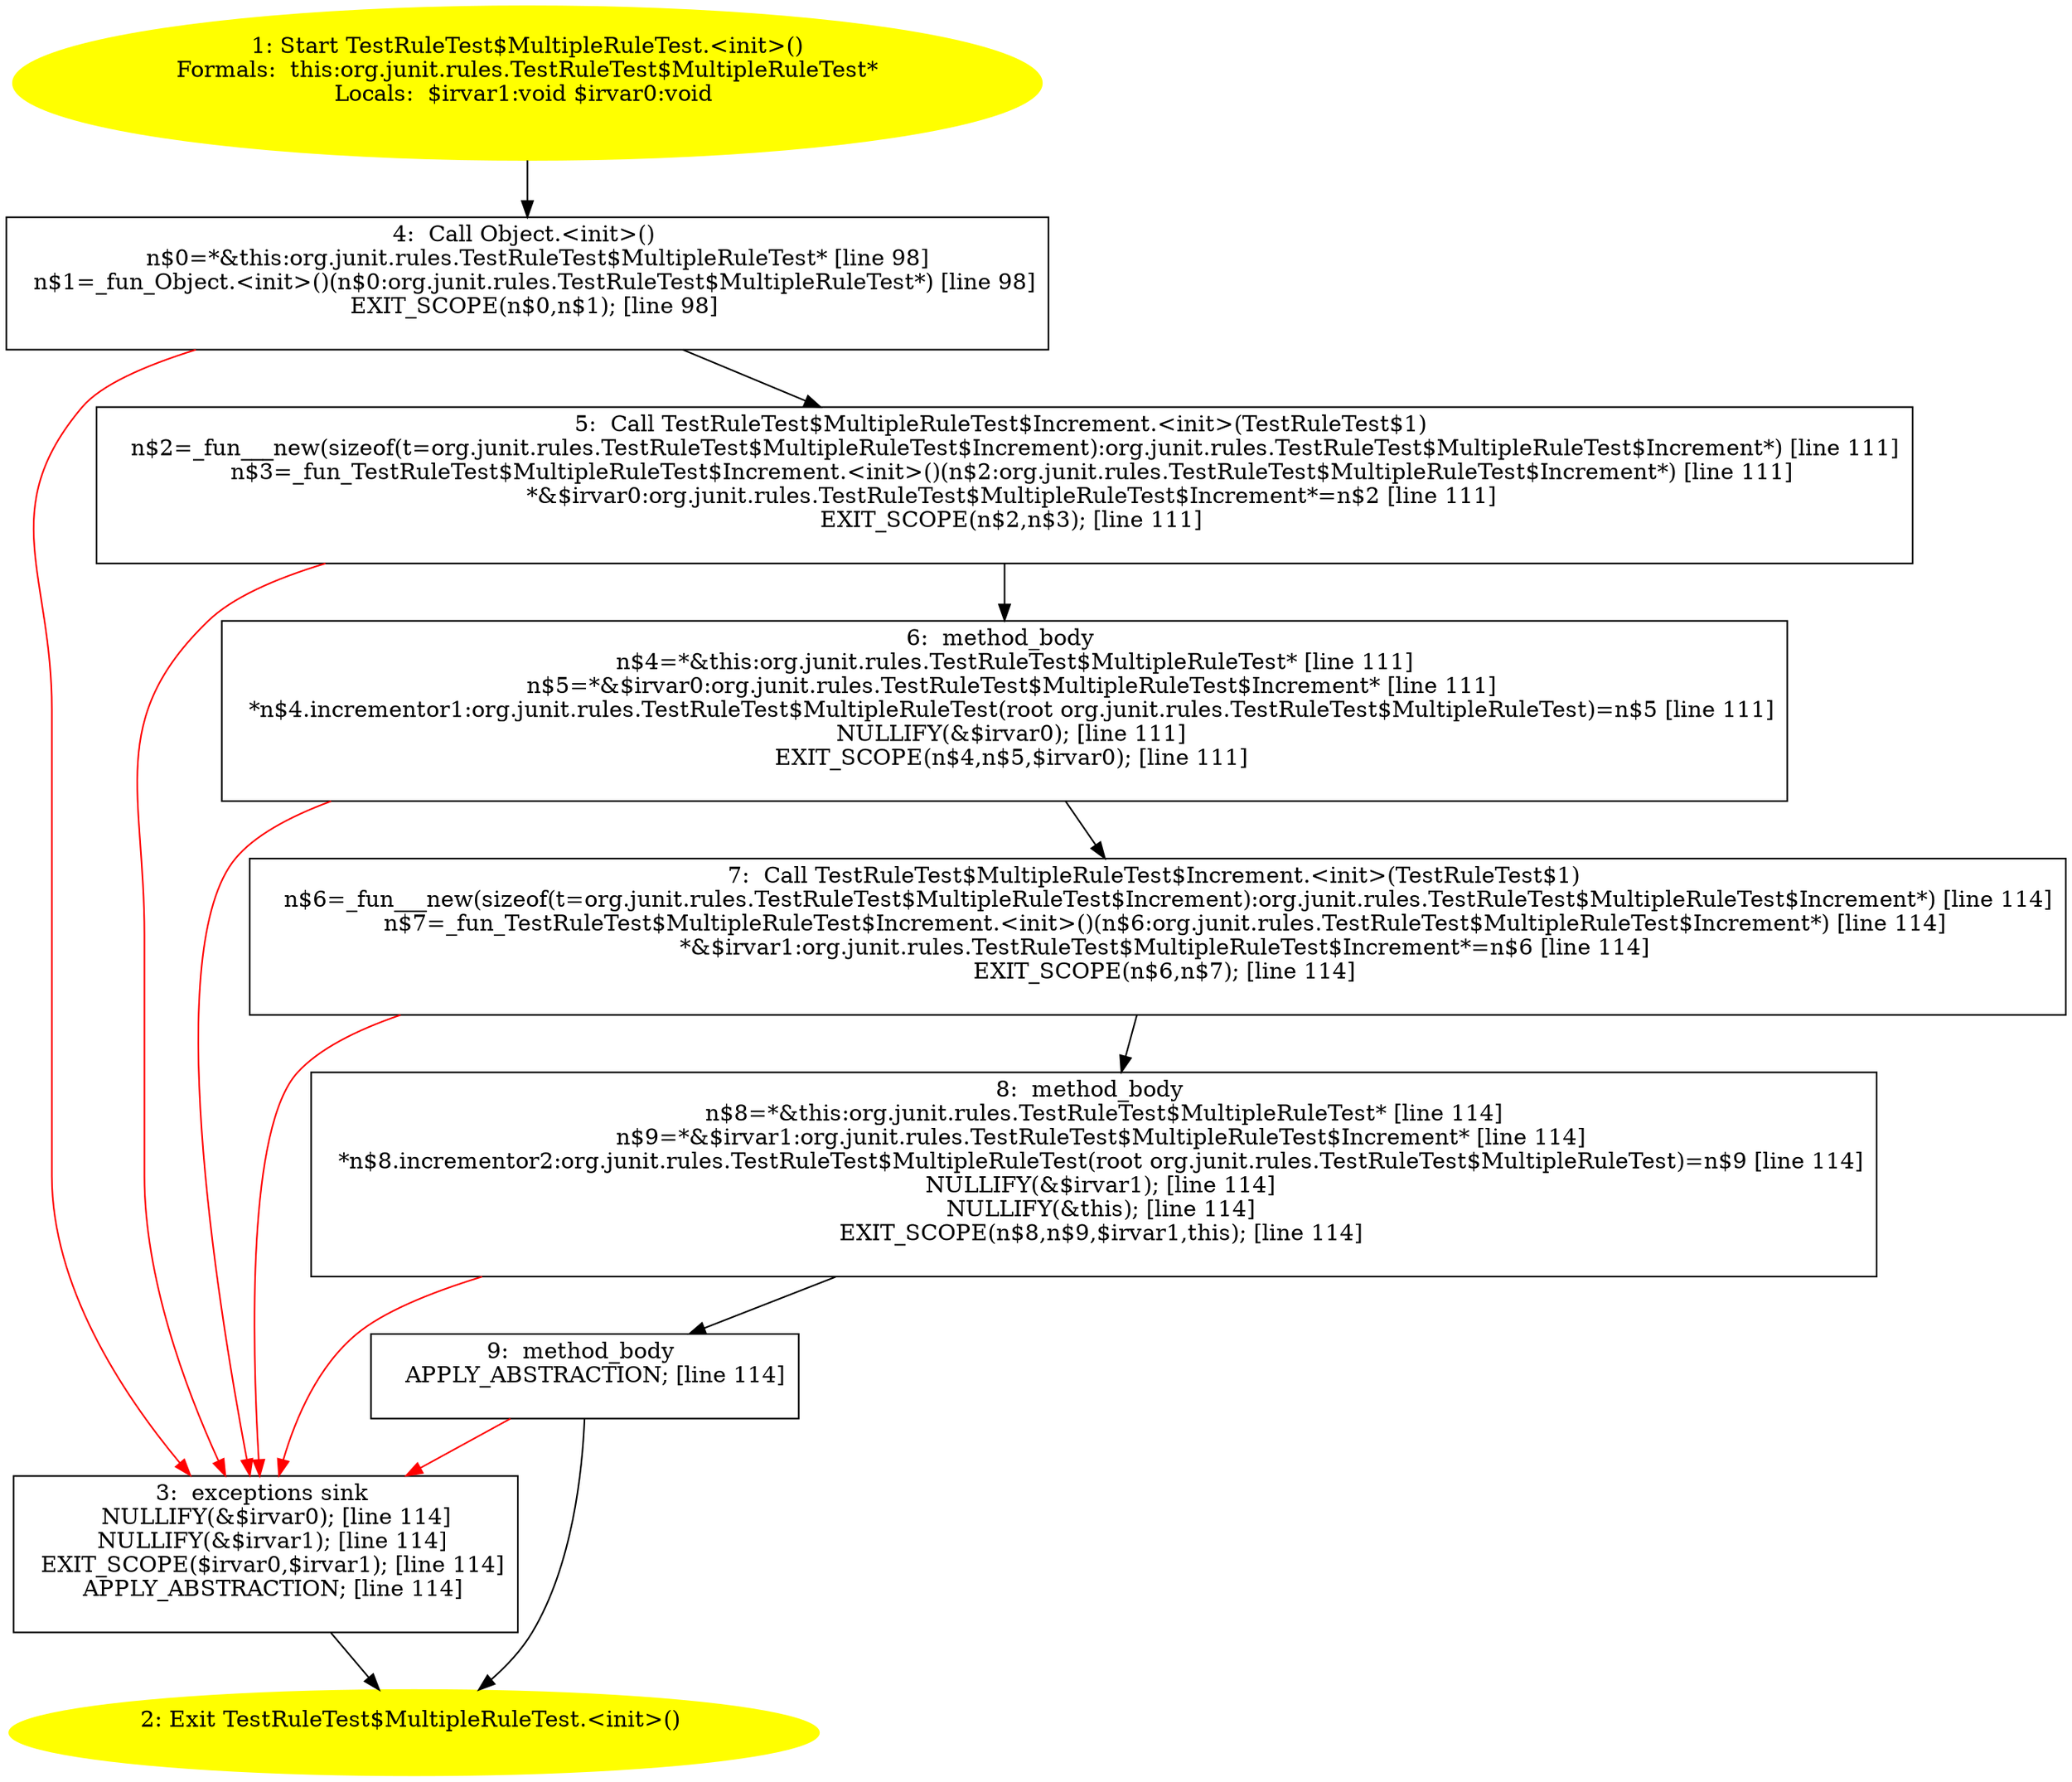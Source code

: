 /* @generated */
digraph cfg {
"org.junit.rules.TestRuleTest$MultipleRuleTest.<init>().b2c5fca3f9e0a7e7bf9f9c83584965b5_1" [label="1: Start TestRuleTest$MultipleRuleTest.<init>()\nFormals:  this:org.junit.rules.TestRuleTest$MultipleRuleTest*\nLocals:  $irvar1:void $irvar0:void \n  " color=yellow style=filled]
	

	 "org.junit.rules.TestRuleTest$MultipleRuleTest.<init>().b2c5fca3f9e0a7e7bf9f9c83584965b5_1" -> "org.junit.rules.TestRuleTest$MultipleRuleTest.<init>().b2c5fca3f9e0a7e7bf9f9c83584965b5_4" ;
"org.junit.rules.TestRuleTest$MultipleRuleTest.<init>().b2c5fca3f9e0a7e7bf9f9c83584965b5_2" [label="2: Exit TestRuleTest$MultipleRuleTest.<init>() \n  " color=yellow style=filled]
	

"org.junit.rules.TestRuleTest$MultipleRuleTest.<init>().b2c5fca3f9e0a7e7bf9f9c83584965b5_3" [label="3:  exceptions sink \n   NULLIFY(&$irvar0); [line 114]\n  NULLIFY(&$irvar1); [line 114]\n  EXIT_SCOPE($irvar0,$irvar1); [line 114]\n  APPLY_ABSTRACTION; [line 114]\n " shape="box"]
	

	 "org.junit.rules.TestRuleTest$MultipleRuleTest.<init>().b2c5fca3f9e0a7e7bf9f9c83584965b5_3" -> "org.junit.rules.TestRuleTest$MultipleRuleTest.<init>().b2c5fca3f9e0a7e7bf9f9c83584965b5_2" ;
"org.junit.rules.TestRuleTest$MultipleRuleTest.<init>().b2c5fca3f9e0a7e7bf9f9c83584965b5_4" [label="4:  Call Object.<init>() \n   n$0=*&this:org.junit.rules.TestRuleTest$MultipleRuleTest* [line 98]\n  n$1=_fun_Object.<init>()(n$0:org.junit.rules.TestRuleTest$MultipleRuleTest*) [line 98]\n  EXIT_SCOPE(n$0,n$1); [line 98]\n " shape="box"]
	

	 "org.junit.rules.TestRuleTest$MultipleRuleTest.<init>().b2c5fca3f9e0a7e7bf9f9c83584965b5_4" -> "org.junit.rules.TestRuleTest$MultipleRuleTest.<init>().b2c5fca3f9e0a7e7bf9f9c83584965b5_5" ;
	 "org.junit.rules.TestRuleTest$MultipleRuleTest.<init>().b2c5fca3f9e0a7e7bf9f9c83584965b5_4" -> "org.junit.rules.TestRuleTest$MultipleRuleTest.<init>().b2c5fca3f9e0a7e7bf9f9c83584965b5_3" [color="red" ];
"org.junit.rules.TestRuleTest$MultipleRuleTest.<init>().b2c5fca3f9e0a7e7bf9f9c83584965b5_5" [label="5:  Call TestRuleTest$MultipleRuleTest$Increment.<init>(TestRuleTest$1) \n   n$2=_fun___new(sizeof(t=org.junit.rules.TestRuleTest$MultipleRuleTest$Increment):org.junit.rules.TestRuleTest$MultipleRuleTest$Increment*) [line 111]\n  n$3=_fun_TestRuleTest$MultipleRuleTest$Increment.<init>()(n$2:org.junit.rules.TestRuleTest$MultipleRuleTest$Increment*) [line 111]\n  *&$irvar0:org.junit.rules.TestRuleTest$MultipleRuleTest$Increment*=n$2 [line 111]\n  EXIT_SCOPE(n$2,n$3); [line 111]\n " shape="box"]
	

	 "org.junit.rules.TestRuleTest$MultipleRuleTest.<init>().b2c5fca3f9e0a7e7bf9f9c83584965b5_5" -> "org.junit.rules.TestRuleTest$MultipleRuleTest.<init>().b2c5fca3f9e0a7e7bf9f9c83584965b5_6" ;
	 "org.junit.rules.TestRuleTest$MultipleRuleTest.<init>().b2c5fca3f9e0a7e7bf9f9c83584965b5_5" -> "org.junit.rules.TestRuleTest$MultipleRuleTest.<init>().b2c5fca3f9e0a7e7bf9f9c83584965b5_3" [color="red" ];
"org.junit.rules.TestRuleTest$MultipleRuleTest.<init>().b2c5fca3f9e0a7e7bf9f9c83584965b5_6" [label="6:  method_body \n   n$4=*&this:org.junit.rules.TestRuleTest$MultipleRuleTest* [line 111]\n  n$5=*&$irvar0:org.junit.rules.TestRuleTest$MultipleRuleTest$Increment* [line 111]\n  *n$4.incrementor1:org.junit.rules.TestRuleTest$MultipleRuleTest(root org.junit.rules.TestRuleTest$MultipleRuleTest)=n$5 [line 111]\n  NULLIFY(&$irvar0); [line 111]\n  EXIT_SCOPE(n$4,n$5,$irvar0); [line 111]\n " shape="box"]
	

	 "org.junit.rules.TestRuleTest$MultipleRuleTest.<init>().b2c5fca3f9e0a7e7bf9f9c83584965b5_6" -> "org.junit.rules.TestRuleTest$MultipleRuleTest.<init>().b2c5fca3f9e0a7e7bf9f9c83584965b5_7" ;
	 "org.junit.rules.TestRuleTest$MultipleRuleTest.<init>().b2c5fca3f9e0a7e7bf9f9c83584965b5_6" -> "org.junit.rules.TestRuleTest$MultipleRuleTest.<init>().b2c5fca3f9e0a7e7bf9f9c83584965b5_3" [color="red" ];
"org.junit.rules.TestRuleTest$MultipleRuleTest.<init>().b2c5fca3f9e0a7e7bf9f9c83584965b5_7" [label="7:  Call TestRuleTest$MultipleRuleTest$Increment.<init>(TestRuleTest$1) \n   n$6=_fun___new(sizeof(t=org.junit.rules.TestRuleTest$MultipleRuleTest$Increment):org.junit.rules.TestRuleTest$MultipleRuleTest$Increment*) [line 114]\n  n$7=_fun_TestRuleTest$MultipleRuleTest$Increment.<init>()(n$6:org.junit.rules.TestRuleTest$MultipleRuleTest$Increment*) [line 114]\n  *&$irvar1:org.junit.rules.TestRuleTest$MultipleRuleTest$Increment*=n$6 [line 114]\n  EXIT_SCOPE(n$6,n$7); [line 114]\n " shape="box"]
	

	 "org.junit.rules.TestRuleTest$MultipleRuleTest.<init>().b2c5fca3f9e0a7e7bf9f9c83584965b5_7" -> "org.junit.rules.TestRuleTest$MultipleRuleTest.<init>().b2c5fca3f9e0a7e7bf9f9c83584965b5_8" ;
	 "org.junit.rules.TestRuleTest$MultipleRuleTest.<init>().b2c5fca3f9e0a7e7bf9f9c83584965b5_7" -> "org.junit.rules.TestRuleTest$MultipleRuleTest.<init>().b2c5fca3f9e0a7e7bf9f9c83584965b5_3" [color="red" ];
"org.junit.rules.TestRuleTest$MultipleRuleTest.<init>().b2c5fca3f9e0a7e7bf9f9c83584965b5_8" [label="8:  method_body \n   n$8=*&this:org.junit.rules.TestRuleTest$MultipleRuleTest* [line 114]\n  n$9=*&$irvar1:org.junit.rules.TestRuleTest$MultipleRuleTest$Increment* [line 114]\n  *n$8.incrementor2:org.junit.rules.TestRuleTest$MultipleRuleTest(root org.junit.rules.TestRuleTest$MultipleRuleTest)=n$9 [line 114]\n  NULLIFY(&$irvar1); [line 114]\n  NULLIFY(&this); [line 114]\n  EXIT_SCOPE(n$8,n$9,$irvar1,this); [line 114]\n " shape="box"]
	

	 "org.junit.rules.TestRuleTest$MultipleRuleTest.<init>().b2c5fca3f9e0a7e7bf9f9c83584965b5_8" -> "org.junit.rules.TestRuleTest$MultipleRuleTest.<init>().b2c5fca3f9e0a7e7bf9f9c83584965b5_9" ;
	 "org.junit.rules.TestRuleTest$MultipleRuleTest.<init>().b2c5fca3f9e0a7e7bf9f9c83584965b5_8" -> "org.junit.rules.TestRuleTest$MultipleRuleTest.<init>().b2c5fca3f9e0a7e7bf9f9c83584965b5_3" [color="red" ];
"org.junit.rules.TestRuleTest$MultipleRuleTest.<init>().b2c5fca3f9e0a7e7bf9f9c83584965b5_9" [label="9:  method_body \n   APPLY_ABSTRACTION; [line 114]\n " shape="box"]
	

	 "org.junit.rules.TestRuleTest$MultipleRuleTest.<init>().b2c5fca3f9e0a7e7bf9f9c83584965b5_9" -> "org.junit.rules.TestRuleTest$MultipleRuleTest.<init>().b2c5fca3f9e0a7e7bf9f9c83584965b5_2" ;
	 "org.junit.rules.TestRuleTest$MultipleRuleTest.<init>().b2c5fca3f9e0a7e7bf9f9c83584965b5_9" -> "org.junit.rules.TestRuleTest$MultipleRuleTest.<init>().b2c5fca3f9e0a7e7bf9f9c83584965b5_3" [color="red" ];
}
